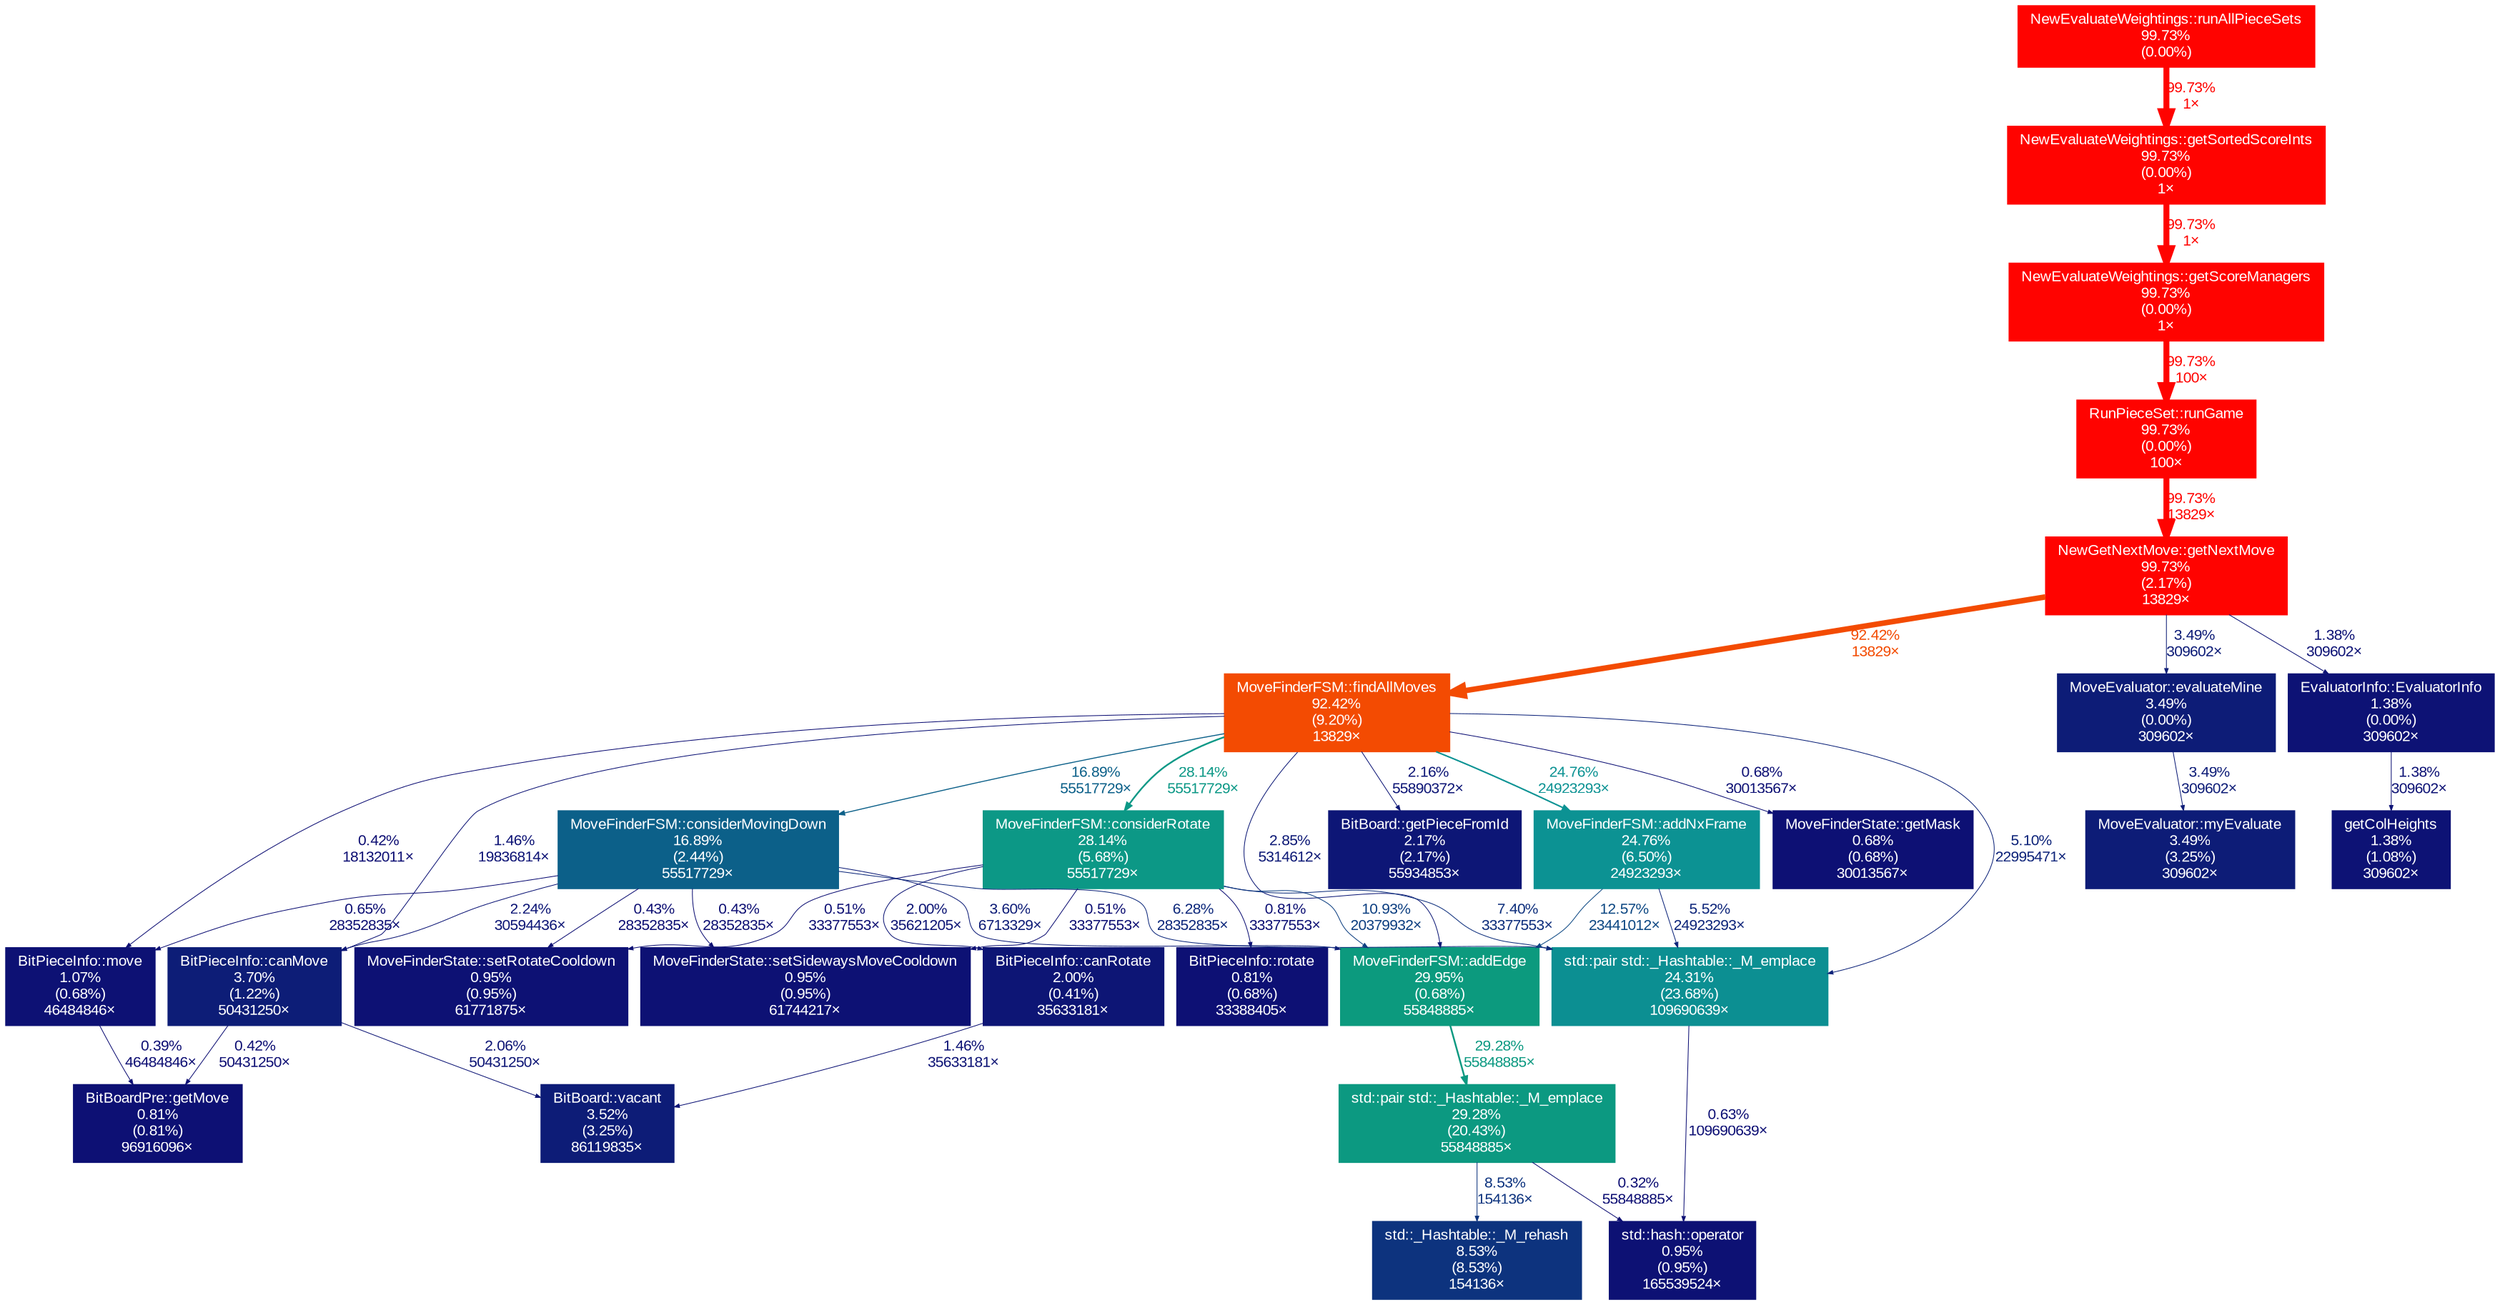 digraph {
	graph [fontname=Arial, nodesep=0.125, ranksep=0.25];
	node [fontcolor=white, fontname=Arial, height=0, shape=box, style=filled, width=0];
	edge [fontname=Arial];
	1 [color="#ff0300", fontcolor="#ffffff", fontsize="10.00", label="NewEvaluateWeightings::getScoreManagers\n99.73%\n(0.00%)\n1×"];
	1 -> 4 [arrowsize="1.00", color="#ff0300", fontcolor="#ff0300", fontsize="10.00", label="99.73%\n100×", labeldistance="3.99", penwidth="3.99"];
	2 [color="#ff0300", fontcolor="#ffffff", fontsize="10.00", label="NewEvaluateWeightings::getSortedScoreInts\n99.73%\n(0.00%)\n1×"];
	2 -> 1 [arrowsize="1.00", color="#ff0300", fontcolor="#ff0300", fontsize="10.00", label="99.73%\n1×", labeldistance="3.99", penwidth="3.99"];
	3 [color="#ff0300", fontcolor="#ffffff", fontsize="10.00", label="NewEvaluateWeightings::runAllPieceSets\n99.73%\n(0.00%)"];
	3 -> 2 [arrowsize="1.00", color="#ff0300", fontcolor="#ff0300", fontsize="10.00", label="99.73%\n1×", labeldistance="3.99", penwidth="3.99"];
	4 [color="#ff0300", fontcolor="#ffffff", fontsize="10.00", label="RunPieceSet::runGame\n99.73%\n(0.00%)\n100×"];
	4 -> 5 [arrowsize="1.00", color="#ff0300", fontcolor="#ff0300", fontsize="10.00", label="99.73%\n13829×", labeldistance="3.99", penwidth="3.99"];
	5 [color="#ff0300", fontcolor="#ffffff", fontsize="10.00", label="NewGetNextMove::getNextMove\n99.73%\n(2.17%)\n13829×"];
	5 -> 6 [arrowsize="0.96", color="#f34b02", fontcolor="#f34b02", fontsize="10.00", label="92.42%\n13829×", labeldistance="3.70", penwidth="3.70"];
	5 -> 16 [arrowsize="0.35", color="#0d1c77", fontcolor="#0d1c77", fontsize="10.00", label="3.49%\n309602×", labeldistance="0.50", penwidth="0.50"];
	5 -> 20 [arrowsize="0.35", color="#0d1275", fontcolor="#0d1275", fontsize="10.00", label="1.38%\n309602×", labeldistance="0.50", penwidth="0.50"];
	6 [color="#f34b02", fontcolor="#ffffff", fontsize="10.00", label="MoveFinderFSM::findAllMoves\n92.42%\n(9.20%)\n13829×"];
	6 -> 7 [arrowsize="0.35", color="#0d1976", fontcolor="#0d1976", fontsize="10.00", label="2.85%\n5314612×", labeldistance="0.50", penwidth="0.50"];
	6 -> 9 [arrowsize="0.53", color="#0c9886", fontcolor="#0c9886", fontsize="10.00", label="28.14%\n55517729×", labeldistance="1.13", penwidth="1.13"];
	6 -> 10 [arrowsize="0.50", color="#0c9293", fontcolor="#0c9293", fontsize="10.00", label="24.76%\n24923293×", labeldistance="0.99", penwidth="0.99"];
	6 -> 11 [arrowsize="0.35", color="#0d2379", fontcolor="#0d2379", fontsize="10.00", label="5.10%\n22995471×", labeldistance="0.50", penwidth="0.50"];
	6 -> 12 [arrowsize="0.41", color="#0c6089", fontcolor="#0c6089", fontsize="10.00", label="16.89%\n55517729×", labeldistance="0.68", penwidth="0.68"];
	6 -> 14 [arrowsize="0.35", color="#0d1375", fontcolor="#0d1375", fontsize="10.00", label="1.46%\n19836814×", labeldistance="0.50", penwidth="0.50"];
	6 -> 18 [arrowsize="0.35", color="#0d1676", fontcolor="#0d1676", fontsize="10.00", label="2.16%\n55890372×", labeldistance="0.50", penwidth="0.50"];
	6 -> 22 [arrowsize="0.35", color="#0d0e73", fontcolor="#0d0e73", fontsize="10.00", label="0.42%\n18132011×", labeldistance="0.50", penwidth="0.50"];
	6 -> 28 [arrowsize="0.35", color="#0d1074", fontcolor="#0d1074", fontsize="10.00", label="0.68%\n30013567×", labeldistance="0.50", penwidth="0.50"];
	7 [color="#0c9a7e", fontcolor="#ffffff", fontsize="10.00", label="MoveFinderFSM::addEdge\n29.95%\n(0.68%)\n55848885×"];
	7 -> 8 [arrowsize="0.54", color="#0c9981", fontcolor="#0c9981", fontsize="10.00", label="29.28%\n55848885×", labeldistance="1.17", penwidth="1.17"];
	8 [color="#0c9981", fontcolor="#ffffff", fontsize="10.00", label="std::pair std::_Hashtable::_M_emplace\n29.28%\n(20.43%)\n55848885×"];
	8 -> 13 [arrowsize="0.35", color="#0d337e", fontcolor="#0d337e", fontsize="10.00", label="8.53%\n154136×", labeldistance="0.50", penwidth="0.50"];
	8 -> 25 [arrowsize="0.35", color="#0d0e73", fontcolor="#0d0e73", fontsize="10.00", label="0.32%\n55848885×", labeldistance="0.50", penwidth="0.50"];
	9 [color="#0c9886", fontcolor="#ffffff", fontsize="10.00", label="MoveFinderFSM::considerRotate\n28.14%\n(5.68%)\n55517729×"];
	9 -> 7 [arrowsize="0.35", color="#0d3f81", fontcolor="#0d3f81", fontsize="10.00", label="10.93%\n20379932×", labeldistance="0.50", penwidth="0.50"];
	9 -> 11 [arrowsize="0.35", color="#0d2e7c", fontcolor="#0d2e7c", fontsize="10.00", label="7.40%\n33377553×", labeldistance="0.50", penwidth="0.50"];
	9 -> 19 [arrowsize="0.35", color="#0d1575", fontcolor="#0d1575", fontsize="10.00", label="2.00%\n35621205×", labeldistance="0.50", penwidth="0.50"];
	9 -> 23 [arrowsize="0.35", color="#0d0f73", fontcolor="#0d0f73", fontsize="10.00", label="0.51%\n33377553×", labeldistance="0.50", penwidth="0.50"];
	9 -> 24 [arrowsize="0.35", color="#0d0f73", fontcolor="#0d0f73", fontsize="10.00", label="0.51%\n33377553×", labeldistance="0.50", penwidth="0.50"];
	9 -> 27 [arrowsize="0.35", color="#0d1074", fontcolor="#0d1074", fontsize="10.00", label="0.81%\n33377553×", labeldistance="0.50", penwidth="0.50"];
	10 [color="#0c9293", fontcolor="#ffffff", fontsize="10.00", label="MoveFinderFSM::addNxFrame\n24.76%\n(6.50%)\n24923293×"];
	10 -> 7 [arrowsize="0.35", color="#0d4883", fontcolor="#0d4883", fontsize="10.00", label="12.57%\n23441012×", labeldistance="0.50", penwidth="0.50"];
	10 -> 11 [arrowsize="0.35", color="#0d257a", fontcolor="#0d257a", fontsize="10.00", label="5.52%\n24923293×", labeldistance="0.50", penwidth="0.50"];
	11 [color="#0c8f92", fontcolor="#ffffff", fontsize="10.00", label="std::pair std::_Hashtable::_M_emplace\n24.31%\n(23.68%)\n109690639×"];
	11 -> 25 [arrowsize="0.35", color="#0d0f74", fontcolor="#0d0f74", fontsize="10.00", label="0.63%\n109690639×", labeldistance="0.50", penwidth="0.50"];
	12 [color="#0c6089", fontcolor="#ffffff", fontsize="10.00", label="MoveFinderFSM::considerMovingDown\n16.89%\n(2.44%)\n55517729×"];
	12 -> 7 [arrowsize="0.35", color="#0d1c77", fontcolor="#0d1c77", fontsize="10.00", label="3.60%\n6713329×", labeldistance="0.50", penwidth="0.50"];
	12 -> 11 [arrowsize="0.35", color="#0d287b", fontcolor="#0d287b", fontsize="10.00", label="6.28%\n28352835×", labeldistance="0.50", penwidth="0.50"];
	12 -> 14 [arrowsize="0.35", color="#0d1676", fontcolor="#0d1676", fontsize="10.00", label="2.24%\n30594436×", labeldistance="0.50", penwidth="0.50"];
	12 -> 22 [arrowsize="0.35", color="#0d0f74", fontcolor="#0d0f74", fontsize="10.00", label="0.65%\n28352835×", labeldistance="0.50", penwidth="0.50"];
	12 -> 23 [arrowsize="0.35", color="#0d0f73", fontcolor="#0d0f73", fontsize="10.00", label="0.43%\n28352835×", labeldistance="0.50", penwidth="0.50"];
	12 -> 24 [arrowsize="0.35", color="#0d0f73", fontcolor="#0d0f73", fontsize="10.00", label="0.43%\n28352835×", labeldistance="0.50", penwidth="0.50"];
	13 [color="#0d337e", fontcolor="#ffffff", fontsize="10.00", label="std::_Hashtable::_M_rehash\n8.53%\n(8.53%)\n154136×"];
	14 [color="#0d1d77", fontcolor="#ffffff", fontsize="10.00", label="BitPieceInfo::canMove\n3.70%\n(1.22%)\n50431250×"];
	14 -> 17 [arrowsize="0.35", color="#0d1575", fontcolor="#0d1575", fontsize="10.00", label="2.06%\n50431250×", labeldistance="0.50", penwidth="0.50"];
	14 -> 26 [arrowsize="0.35", color="#0d0e73", fontcolor="#0d0e73", fontsize="10.00", label="0.42%\n50431250×", labeldistance="0.50", penwidth="0.50"];
	15 [color="#0d1c77", fontcolor="#ffffff", fontsize="10.00", label="MoveEvaluator::myEvaluate\n3.49%\n(3.25%)\n309602×"];
	16 [color="#0d1c77", fontcolor="#ffffff", fontsize="10.00", label="MoveEvaluator::evaluateMine\n3.49%\n(0.00%)\n309602×"];
	16 -> 15 [arrowsize="0.35", color="#0d1c77", fontcolor="#0d1c77", fontsize="10.00", label="3.49%\n309602×", labeldistance="0.50", penwidth="0.50"];
	17 [color="#0d1c77", fontcolor="#ffffff", fontsize="10.00", label="BitBoard::vacant\n3.52%\n(3.25%)\n86119835×"];
	18 [color="#0d1676", fontcolor="#ffffff", fontsize="10.00", label="BitBoard::getPieceFromId\n2.17%\n(2.17%)\n55934853×"];
	19 [color="#0d1575", fontcolor="#ffffff", fontsize="10.00", label="BitPieceInfo::canRotate\n2.00%\n(0.41%)\n35633181×"];
	19 -> 17 [arrowsize="0.35", color="#0d1375", fontcolor="#0d1375", fontsize="10.00", label="1.46%\n35633181×", labeldistance="0.50", penwidth="0.50"];
	20 [color="#0d1275", fontcolor="#ffffff", fontsize="10.00", label="EvaluatorInfo::EvaluatorInfo\n1.38%\n(0.00%)\n309602×"];
	20 -> 21 [arrowsize="0.35", color="#0d1275", fontcolor="#0d1275", fontsize="10.00", label="1.38%\n309602×", labeldistance="0.50", penwidth="0.50"];
	21 [color="#0d1275", fontcolor="#ffffff", fontsize="10.00", label="getColHeights\n1.38%\n(1.08%)\n309602×"];
	22 [color="#0d1174", fontcolor="#ffffff", fontsize="10.00", label="BitPieceInfo::move\n1.07%\n(0.68%)\n46484846×"];
	22 -> 26 [arrowsize="0.35", color="#0d0e73", fontcolor="#0d0e73", fontsize="10.00", label="0.39%\n46484846×", labeldistance="0.50", penwidth="0.50"];
	23 [color="#0d1174", fontcolor="#ffffff", fontsize="10.00", label="MoveFinderState::setSidewaysMoveCooldown\n0.95%\n(0.95%)\n61744217×"];
	24 [color="#0d1174", fontcolor="#ffffff", fontsize="10.00", label="MoveFinderState::setRotateCooldown\n0.95%\n(0.95%)\n61771875×"];
	25 [color="#0d1174", fontcolor="#ffffff", fontsize="10.00", label="std::hash::operator\n0.95%\n(0.95%)\n165539524×"];
	26 [color="#0d1074", fontcolor="#ffffff", fontsize="10.00", label="BitBoardPre::getMove\n0.81%\n(0.81%)\n96916096×"];
	27 [color="#0d1074", fontcolor="#ffffff", fontsize="10.00", label="BitPieceInfo::rotate\n0.81%\n(0.68%)\n33388405×"];
	28 [color="#0d1074", fontcolor="#ffffff", fontsize="10.00", label="MoveFinderState::getMask\n0.68%\n(0.68%)\n30013567×"];
}
